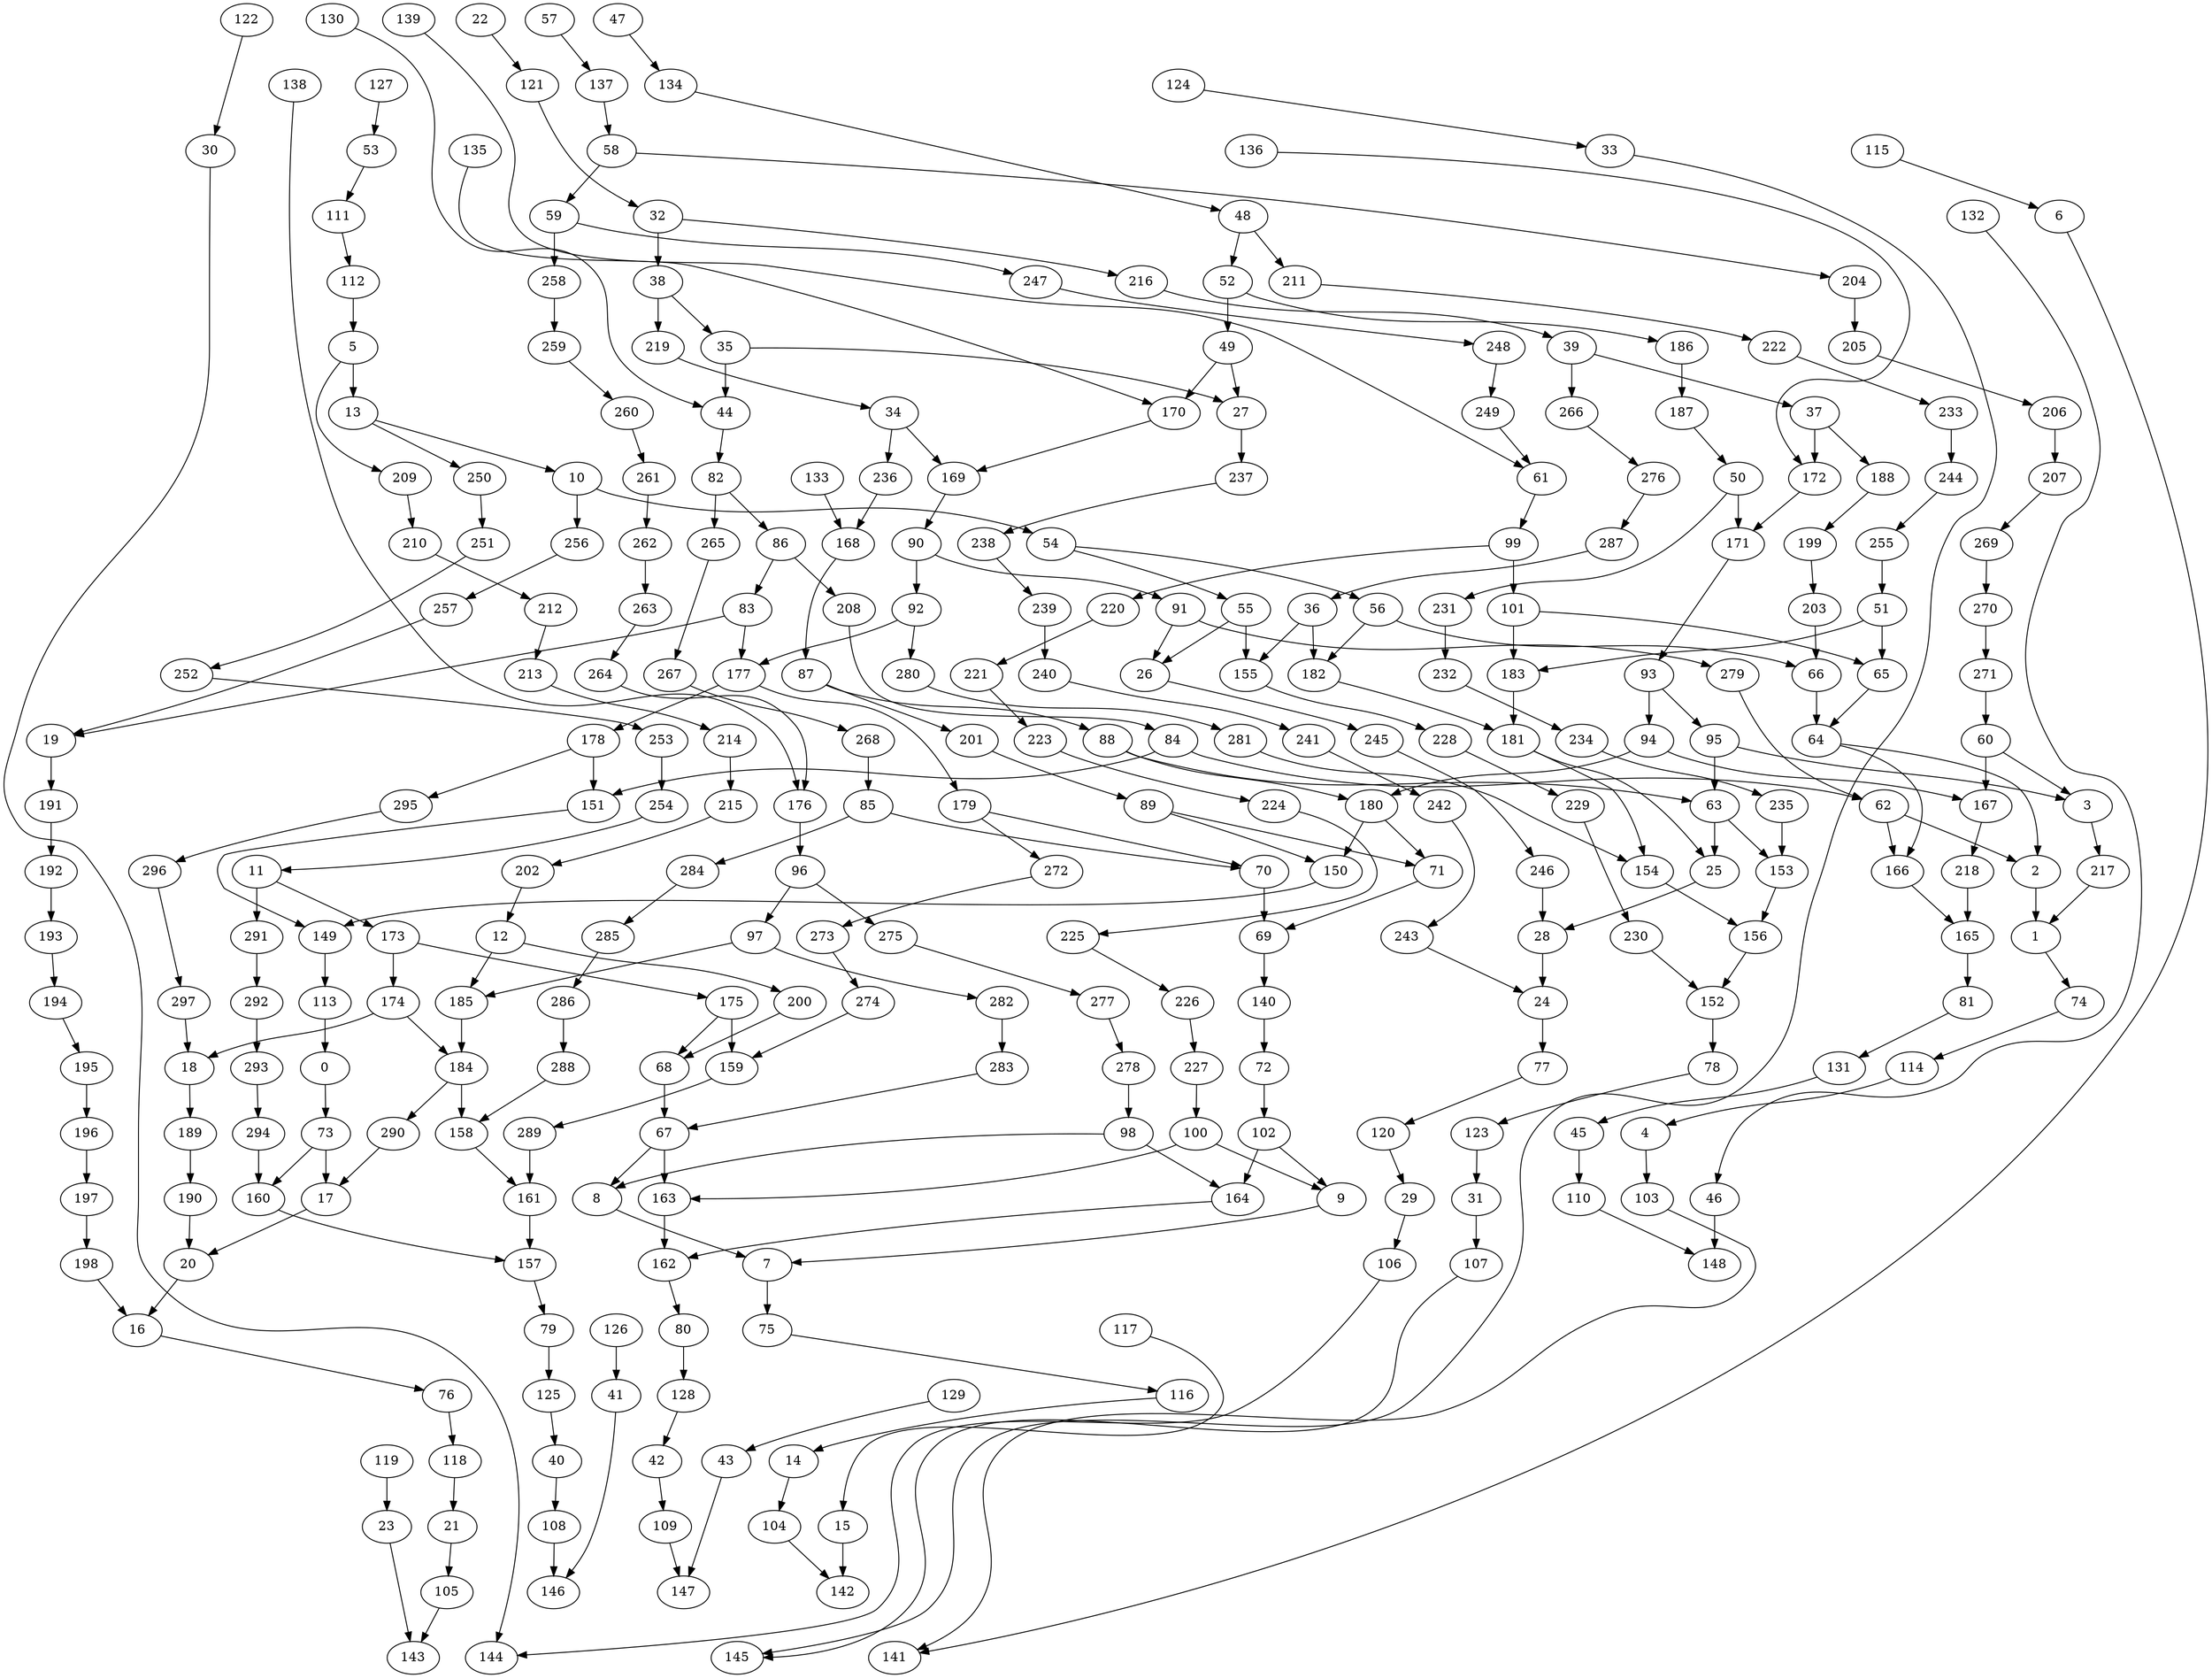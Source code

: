 digraph g {
0;
1;
2;
3;
4;
5;
6;
7;
8;
9;
10;
11;
12;
13;
14;
15;
16;
17;
18;
19;
20;
21;
22;
23;
24;
25;
26;
27;
28;
29;
30;
31;
32;
33;
34;
35;
36;
37;
38;
39;
40;
41;
42;
43;
44;
45;
46;
47;
48;
49;
50;
51;
52;
53;
54;
55;
56;
57;
58;
59;
60;
61;
62;
63;
64;
65;
66;
67;
68;
69;
70;
71;
72;
73;
74;
75;
76;
77;
78;
79;
80;
81;
82;
83;
84;
85;
86;
87;
88;
89;
90;
91;
92;
93;
94;
95;
96;
97;
98;
99;
100;
101;
102;
103;
104;
105;
106;
107;
108;
109;
110;
111;
112;
113;
114;
115;
116;
117;
118;
119;
120;
121;
122;
123;
124;
125;
126;
127;
128;
129;
130;
131;
132;
133;
134;
135;
136;
137;
138;
139;
140;
141;
142;
143;
144;
145;
146;
147;
148;
149;
150;
151;
152;
153;
154;
155;
156;
157;
158;
159;
160;
161;
162;
163;
164;
165;
166;
167;
168;
169;
170;
171;
172;
173;
174;
175;
176;
177;
178;
179;
180;
181;
182;
183;
184;
185;
186;
187;
188;
189;
190;
191;
192;
193;
194;
195;
196;
197;
198;
199;
200;
201;
202;
203;
204;
205;
206;
207;
208;
209;
210;
211;
212;
213;
214;
215;
216;
217;
218;
219;
220;
221;
222;
223;
224;
225;
226;
227;
228;
229;
230;
231;
232;
233;
234;
235;
236;
237;
238;
239;
240;
241;
242;
243;
244;
245;
246;
247;
248;
249;
250;
251;
252;
253;
254;
255;
256;
257;
258;
259;
260;
261;
262;
263;
264;
265;
266;
267;
268;
269;
270;
271;
272;
273;
274;
275;
276;
277;
278;
279;
280;
281;
282;
283;
284;
285;
286;
287;
288;
289;
290;
291;
292;
293;
294;
295;
296;
297;
0 -> 73 [weight=0];
1 -> 74 [weight=0];
2 -> 1 [weight=4];
3 -> 217 [weight=0];
4 -> 103 [weight=0];
5 -> 13 [weight=4];
5 -> 209 [weight=0];
6 -> 141 [weight=0];
7 -> 75 [weight=1];
8 -> 7 [weight=0];
9 -> 7 [weight=0];
10 -> 54 [weight=3];
10 -> 256 [weight=4];
11 -> 173 [weight=0];
11 -> 291 [weight=1];
12 -> 185 [weight=0];
12 -> 200 [weight=0];
13 -> 250 [weight=0];
13 -> 10 [weight=0];
14 -> 104 [weight=0];
15 -> 142 [weight=1];
16 -> 76 [weight=0];
17 -> 20 [weight=0];
18 -> 189 [weight=0];
19 -> 191 [weight=2];
20 -> 16 [weight=1];
21 -> 105 [weight=0];
22 -> 121 [weight=0];
23 -> 143 [weight=0];
24 -> 77 [weight=1];
25 -> 28 [weight=0];
26 -> 245 [weight=0];
27 -> 237 [weight=1];
28 -> 24 [weight=1];
29 -> 106 [weight=0];
30 -> 144 [weight=0];
31 -> 107 [weight=1];
32 -> 216 [weight=0];
32 -> 38 [weight=1];
33 -> 145 [weight=0];
34 -> 236 [weight=0];
34 -> 169 [weight=0];
35 -> 27 [weight=0];
35 -> 44 [weight=4];
36 -> 182 [weight=3];
36 -> 155 [weight=0];
37 -> 172 [weight=1];
37 -> 188 [weight=0];
38 -> 35 [weight=1];
38 -> 219 [weight=3];
39 -> 37 [weight=0];
39 -> 266 [weight=1];
40 -> 108 [weight=0];
41 -> 146 [weight=0];
42 -> 109 [weight=0];
43 -> 147 [weight=0];
44 -> 82 [weight=0];
45 -> 110 [weight=1];
46 -> 148 [weight=2];
47 -> 134 [weight=0];
48 -> 211 [weight=1];
48 -> 52 [weight=1];
49 -> 170 [weight=1];
49 -> 27 [weight=1];
50 -> 231 [weight=0];
50 -> 171 [weight=1];
51 -> 183 [weight=0];
51 -> 65 [weight=2];
52 -> 49 [weight=3];
52 -> 186 [weight=0];
53 -> 111 [weight=0];
54 -> 56 [weight=0];
54 -> 55 [weight=1];
55 -> 155 [weight=4];
55 -> 26 [weight=0];
56 -> 66 [weight=0];
56 -> 182 [weight=2];
57 -> 137 [weight=0];
58 -> 204 [weight=0];
58 -> 59 [weight=0];
59 -> 247 [weight=0];
59 -> 258 [weight=5];
60 -> 3 [weight=0];
60 -> 167 [weight=3];
61 -> 99 [weight=0];
62 -> 2 [weight=0];
62 -> 166 [weight=0];
63 -> 153 [weight=0];
63 -> 25 [weight=0];
64 -> 166 [weight=0];
64 -> 2 [weight=0];
65 -> 64 [weight=0];
66 -> 64 [weight=1];
67 -> 8 [weight=1];
67 -> 163 [weight=3];
68 -> 67 [weight=1];
69 -> 140 [weight=1];
70 -> 69 [weight=7];
71 -> 69 [weight=0];
72 -> 102 [weight=6];
73 -> 17 [weight=1];
73 -> 160 [weight=0];
74 -> 114 [weight=0];
75 -> 116 [weight=0];
76 -> 118 [weight=0];
77 -> 120 [weight=0];
78 -> 123 [weight=0];
79 -> 125 [weight=0];
80 -> 128 [weight=0];
81 -> 131 [weight=0];
82 -> 86 [weight=0];
82 -> 265 [weight=0];
83 -> 177 [weight=0];
83 -> 19 [weight=0];
84 -> 151 [weight=1];
84 -> 62 [weight=5];
85 -> 284 [weight=0];
85 -> 70 [weight=0];
86 -> 208 [weight=0];
86 -> 83 [weight=1];
87 -> 88 [weight=1];
87 -> 201 [weight=0];
88 -> 63 [weight=3];
88 -> 180 [weight=0];
89 -> 150 [weight=0];
89 -> 71 [weight=0];
90 -> 92 [weight=1];
90 -> 91 [weight=0];
91 -> 26 [weight=0];
91 -> 279 [weight=0];
92 -> 177 [weight=1];
92 -> 280 [weight=0];
93 -> 95 [weight=0];
93 -> 94 [weight=2];
94 -> 167 [weight=1];
94 -> 180 [weight=6];
95 -> 3 [weight=0];
95 -> 63 [weight=7];
96 -> 97 [weight=2];
96 -> 275 [weight=2];
97 -> 185 [weight=0];
97 -> 282 [weight=0];
98 -> 8 [weight=0];
98 -> 164 [weight=1];
99 -> 101 [weight=7];
99 -> 220 [weight=1];
100 -> 9 [weight=0];
100 -> 163 [weight=0];
101 -> 65 [weight=0];
101 -> 183 [weight=0];
102 -> 9 [weight=0];
102 -> 164 [weight=1];
103 -> 141 [weight=0];
104 -> 142 [weight=0];
105 -> 143 [weight=0];
106 -> 144 [weight=0];
107 -> 145 [weight=0];
108 -> 146 [weight=0];
109 -> 147 [weight=0];
110 -> 148 [weight=0];
111 -> 112 [weight=0];
112 -> 5 [weight=1];
113 -> 0 [weight=1];
114 -> 4 [weight=0];
115 -> 6 [weight=0];
116 -> 14 [weight=0];
117 -> 15 [weight=0];
118 -> 21 [weight=0];
119 -> 23 [weight=0];
120 -> 29 [weight=0];
121 -> 32 [weight=0];
122 -> 30 [weight=0];
123 -> 31 [weight=0];
124 -> 33 [weight=0];
125 -> 40 [weight=0];
126 -> 41 [weight=0];
127 -> 53 [weight=0];
128 -> 42 [weight=0];
129 -> 43 [weight=0];
130 -> 44 [weight=0];
131 -> 45 [weight=0];
132 -> 46 [weight=0];
133 -> 168 [weight=1];
134 -> 48 [weight=0];
135 -> 170 [weight=0];
136 -> 172 [weight=0];
137 -> 58 [weight=0];
138 -> 176 [weight=0];
139 -> 61 [weight=0];
140 -> 72 [weight=2];
149 -> 113 [weight=2];
150 -> 149 [weight=0];
151 -> 149 [weight=0];
152 -> 78 [weight=7];
153 -> 156 [weight=1];
154 -> 156 [weight=1];
155 -> 228 [weight=0];
156 -> 152 [weight=0];
157 -> 79 [weight=0];
158 -> 161 [weight=0];
159 -> 289 [weight=0];
160 -> 157 [weight=0];
161 -> 157 [weight=1];
162 -> 80 [weight=0];
163 -> 162 [weight=1];
164 -> 162 [weight=0];
165 -> 81 [weight=1];
166 -> 165 [weight=0];
167 -> 218 [weight=0];
168 -> 87 [weight=0];
169 -> 90 [weight=1];
170 -> 169 [weight=0];
171 -> 93 [weight=0];
172 -> 171 [weight=0];
173 -> 175 [weight=0];
173 -> 174 [weight=0];
174 -> 184 [weight=0];
174 -> 18 [weight=0];
175 -> 68 [weight=3];
175 -> 159 [weight=5];
176 -> 96 [weight=1];
177 -> 179 [weight=0];
177 -> 178 [weight=1];
178 -> 295 [weight=0];
178 -> 151 [weight=0];
179 -> 70 [weight=0];
179 -> 272 [weight=0];
180 -> 150 [weight=3];
180 -> 71 [weight=3];
181 -> 25 [weight=0];
181 -> 154 [weight=0];
182 -> 181 [weight=0];
183 -> 181 [weight=5];
184 -> 158 [weight=2];
184 -> 290 [weight=0];
185 -> 184 [weight=5];
186 -> 187 [weight=2];
187 -> 50 [weight=0];
188 -> 199 [weight=0];
189 -> 190 [weight=0];
190 -> 20 [weight=0];
191 -> 192 [weight=1];
192 -> 193 [weight=1];
193 -> 194 [weight=0];
194 -> 195 [weight=0];
195 -> 196 [weight=0];
196 -> 197 [weight=1];
197 -> 198 [weight=6];
198 -> 16 [weight=1];
199 -> 203 [weight=0];
200 -> 68 [weight=0];
201 -> 89 [weight=0];
202 -> 12 [weight=0];
203 -> 66 [weight=0];
204 -> 205 [weight=2];
205 -> 206 [weight=0];
206 -> 207 [weight=0];
207 -> 269 [weight=0];
208 -> 84 [weight=0];
209 -> 210 [weight=0];
210 -> 212 [weight=0];
211 -> 222 [weight=0];
212 -> 213 [weight=0];
213 -> 214 [weight=0];
214 -> 215 [weight=0];
215 -> 202 [weight=0];
216 -> 39 [weight=0];
217 -> 1 [weight=0];
218 -> 165 [weight=1];
219 -> 34 [weight=0];
220 -> 221 [weight=0];
221 -> 223 [weight=0];
222 -> 233 [weight=0];
223 -> 224 [weight=0];
224 -> 225 [weight=0];
225 -> 226 [weight=0];
226 -> 227 [weight=0];
227 -> 100 [weight=0];
228 -> 229 [weight=0];
229 -> 230 [weight=0];
230 -> 152 [weight=0];
231 -> 232 [weight=1];
232 -> 234 [weight=4];
233 -> 244 [weight=1];
234 -> 235 [weight=0];
235 -> 153 [weight=1];
236 -> 168 [weight=0];
237 -> 238 [weight=0];
238 -> 239 [weight=0];
239 -> 240 [weight=2];
240 -> 241 [weight=0];
241 -> 242 [weight=0];
242 -> 243 [weight=0];
243 -> 24 [weight=0];
244 -> 255 [weight=0];
245 -> 246 [weight=0];
246 -> 28 [weight=3];
247 -> 248 [weight=0];
248 -> 249 [weight=0];
249 -> 61 [weight=0];
250 -> 251 [weight=0];
251 -> 252 [weight=0];
252 -> 253 [weight=0];
253 -> 254 [weight=1];
254 -> 11 [weight=0];
255 -> 51 [weight=2];
256 -> 257 [weight=0];
257 -> 19 [weight=0];
258 -> 259 [weight=1];
259 -> 260 [weight=0];
260 -> 261 [weight=0];
261 -> 262 [weight=0];
262 -> 263 [weight=6];
263 -> 264 [weight=0];
264 -> 176 [weight=0];
265 -> 267 [weight=0];
266 -> 276 [weight=0];
267 -> 268 [weight=0];
268 -> 85 [weight=1];
269 -> 270 [weight=0];
270 -> 271 [weight=0];
271 -> 60 [weight=1];
272 -> 273 [weight=0];
273 -> 274 [weight=0];
274 -> 159 [weight=0];
275 -> 277 [weight=0];
276 -> 287 [weight=0];
277 -> 278 [weight=0];
278 -> 98 [weight=0];
279 -> 62 [weight=0];
280 -> 281 [weight=0];
281 -> 154 [weight=0];
282 -> 283 [weight=1];
283 -> 67 [weight=0];
284 -> 285 [weight=0];
285 -> 286 [weight=0];
286 -> 288 [weight=1];
287 -> 36 [weight=0];
288 -> 158 [weight=0];
289 -> 161 [weight=1];
290 -> 17 [weight=0];
291 -> 292 [weight=0];
292 -> 293 [weight=0];
293 -> 294 [weight=0];
294 -> 160 [weight=2];
295 -> 296 [weight=0];
296 -> 297 [weight=0];
297 -> 18 [weight=0];
}
